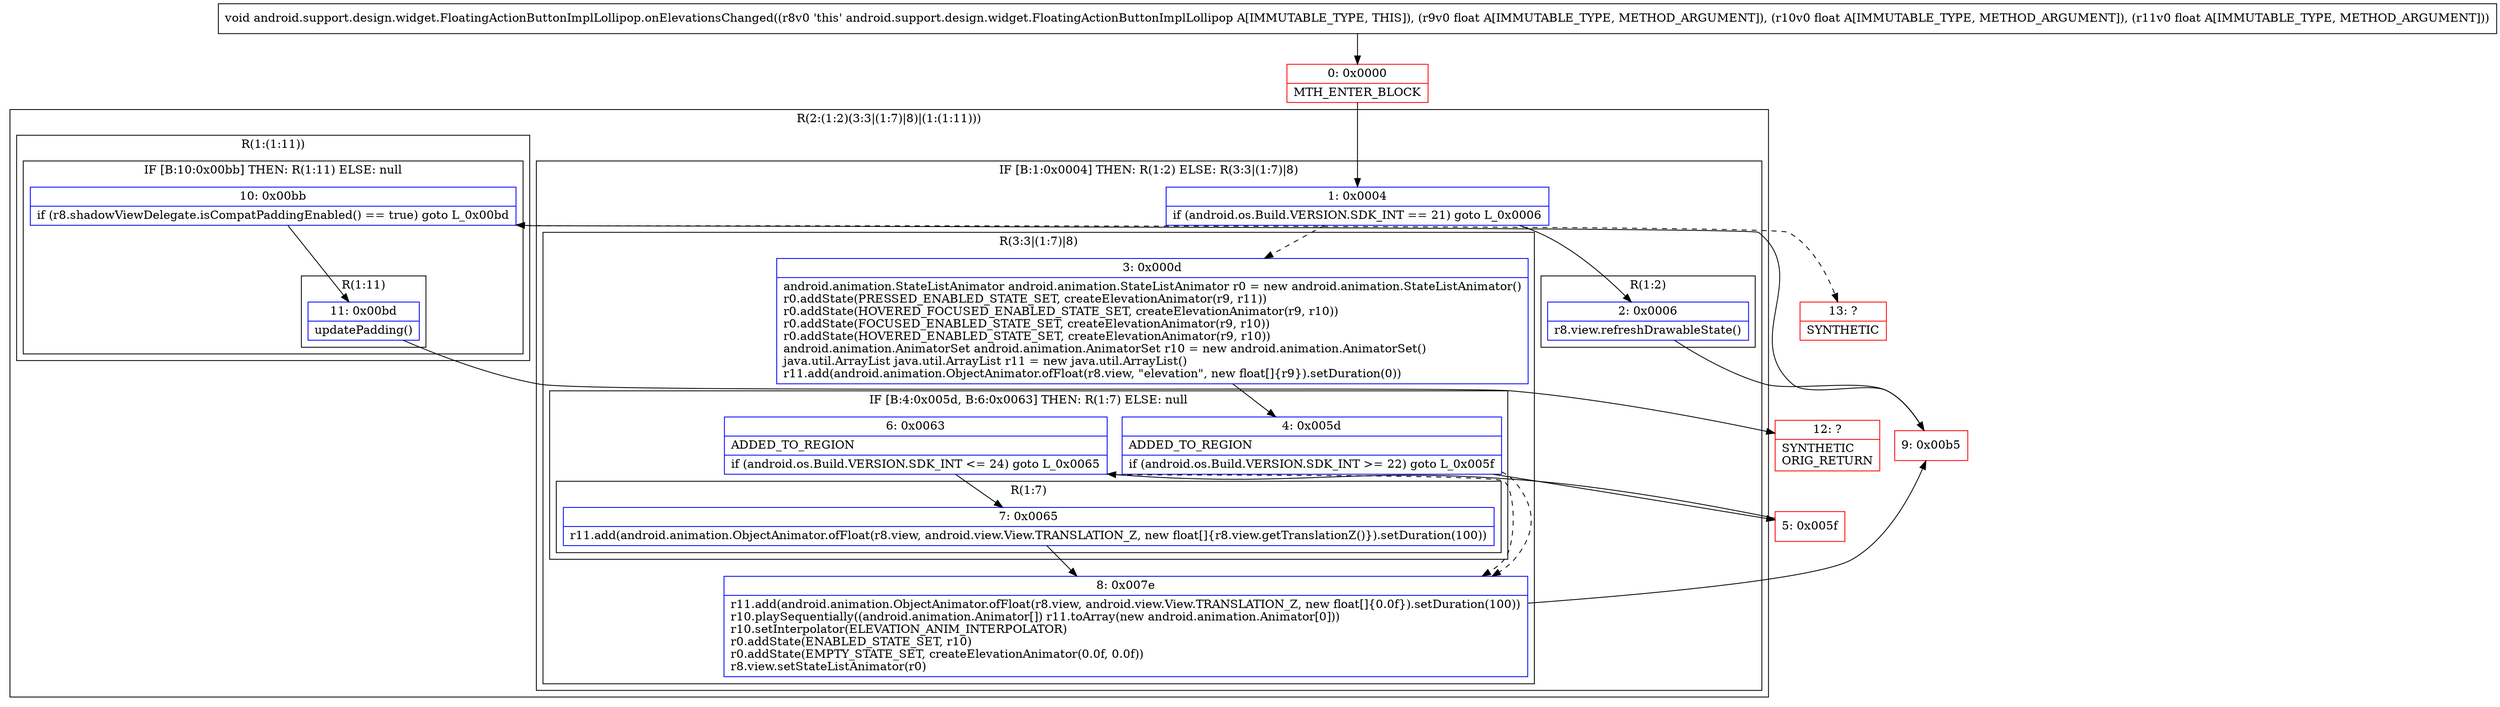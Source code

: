 digraph "CFG forandroid.support.design.widget.FloatingActionButtonImplLollipop.onElevationsChanged(FFF)V" {
subgraph cluster_Region_1739399450 {
label = "R(2:(1:2)(3:3|(1:7)|8)|(1:(1:11)))";
node [shape=record,color=blue];
subgraph cluster_IfRegion_1697639908 {
label = "IF [B:1:0x0004] THEN: R(1:2) ELSE: R(3:3|(1:7)|8)";
node [shape=record,color=blue];
Node_1 [shape=record,label="{1\:\ 0x0004|if (android.os.Build.VERSION.SDK_INT == 21) goto L_0x0006\l}"];
subgraph cluster_Region_229897186 {
label = "R(1:2)";
node [shape=record,color=blue];
Node_2 [shape=record,label="{2\:\ 0x0006|r8.view.refreshDrawableState()\l}"];
}
subgraph cluster_Region_1478655982 {
label = "R(3:3|(1:7)|8)";
node [shape=record,color=blue];
Node_3 [shape=record,label="{3\:\ 0x000d|android.animation.StateListAnimator android.animation.StateListAnimator r0 = new android.animation.StateListAnimator()\lr0.addState(PRESSED_ENABLED_STATE_SET, createElevationAnimator(r9, r11))\lr0.addState(HOVERED_FOCUSED_ENABLED_STATE_SET, createElevationAnimator(r9, r10))\lr0.addState(FOCUSED_ENABLED_STATE_SET, createElevationAnimator(r9, r10))\lr0.addState(HOVERED_ENABLED_STATE_SET, createElevationAnimator(r9, r10))\landroid.animation.AnimatorSet android.animation.AnimatorSet r10 = new android.animation.AnimatorSet()\ljava.util.ArrayList java.util.ArrayList r11 = new java.util.ArrayList()\lr11.add(android.animation.ObjectAnimator.ofFloat(r8.view, \"elevation\", new float[]\{r9\}).setDuration(0))\l}"];
subgraph cluster_IfRegion_345614897 {
label = "IF [B:4:0x005d, B:6:0x0063] THEN: R(1:7) ELSE: null";
node [shape=record,color=blue];
Node_4 [shape=record,label="{4\:\ 0x005d|ADDED_TO_REGION\l|if (android.os.Build.VERSION.SDK_INT \>= 22) goto L_0x005f\l}"];
Node_6 [shape=record,label="{6\:\ 0x0063|ADDED_TO_REGION\l|if (android.os.Build.VERSION.SDK_INT \<= 24) goto L_0x0065\l}"];
subgraph cluster_Region_1235083926 {
label = "R(1:7)";
node [shape=record,color=blue];
Node_7 [shape=record,label="{7\:\ 0x0065|r11.add(android.animation.ObjectAnimator.ofFloat(r8.view, android.view.View.TRANSLATION_Z, new float[]\{r8.view.getTranslationZ()\}).setDuration(100))\l}"];
}
}
Node_8 [shape=record,label="{8\:\ 0x007e|r11.add(android.animation.ObjectAnimator.ofFloat(r8.view, android.view.View.TRANSLATION_Z, new float[]\{0.0f\}).setDuration(100))\lr10.playSequentially((android.animation.Animator[]) r11.toArray(new android.animation.Animator[0]))\lr10.setInterpolator(ELEVATION_ANIM_INTERPOLATOR)\lr0.addState(ENABLED_STATE_SET, r10)\lr0.addState(EMPTY_STATE_SET, createElevationAnimator(0.0f, 0.0f))\lr8.view.setStateListAnimator(r0)\l}"];
}
}
subgraph cluster_Region_439544905 {
label = "R(1:(1:11))";
node [shape=record,color=blue];
subgraph cluster_IfRegion_6844966 {
label = "IF [B:10:0x00bb] THEN: R(1:11) ELSE: null";
node [shape=record,color=blue];
Node_10 [shape=record,label="{10\:\ 0x00bb|if (r8.shadowViewDelegate.isCompatPaddingEnabled() == true) goto L_0x00bd\l}"];
subgraph cluster_Region_316058922 {
label = "R(1:11)";
node [shape=record,color=blue];
Node_11 [shape=record,label="{11\:\ 0x00bd|updatePadding()\l}"];
}
}
}
}
Node_0 [shape=record,color=red,label="{0\:\ 0x0000|MTH_ENTER_BLOCK\l}"];
Node_5 [shape=record,color=red,label="{5\:\ 0x005f}"];
Node_9 [shape=record,color=red,label="{9\:\ 0x00b5}"];
Node_12 [shape=record,color=red,label="{12\:\ ?|SYNTHETIC\lORIG_RETURN\l}"];
Node_13 [shape=record,color=red,label="{13\:\ ?|SYNTHETIC\l}"];
MethodNode[shape=record,label="{void android.support.design.widget.FloatingActionButtonImplLollipop.onElevationsChanged((r8v0 'this' android.support.design.widget.FloatingActionButtonImplLollipop A[IMMUTABLE_TYPE, THIS]), (r9v0 float A[IMMUTABLE_TYPE, METHOD_ARGUMENT]), (r10v0 float A[IMMUTABLE_TYPE, METHOD_ARGUMENT]), (r11v0 float A[IMMUTABLE_TYPE, METHOD_ARGUMENT])) }"];
MethodNode -> Node_0;
Node_1 -> Node_2;
Node_1 -> Node_3[style=dashed];
Node_2 -> Node_9;
Node_3 -> Node_4;
Node_4 -> Node_5;
Node_4 -> Node_8[style=dashed];
Node_6 -> Node_7;
Node_6 -> Node_8[style=dashed];
Node_7 -> Node_8;
Node_8 -> Node_9;
Node_10 -> Node_11;
Node_10 -> Node_13[style=dashed];
Node_11 -> Node_12;
Node_0 -> Node_1;
Node_5 -> Node_6;
Node_9 -> Node_10;
}

